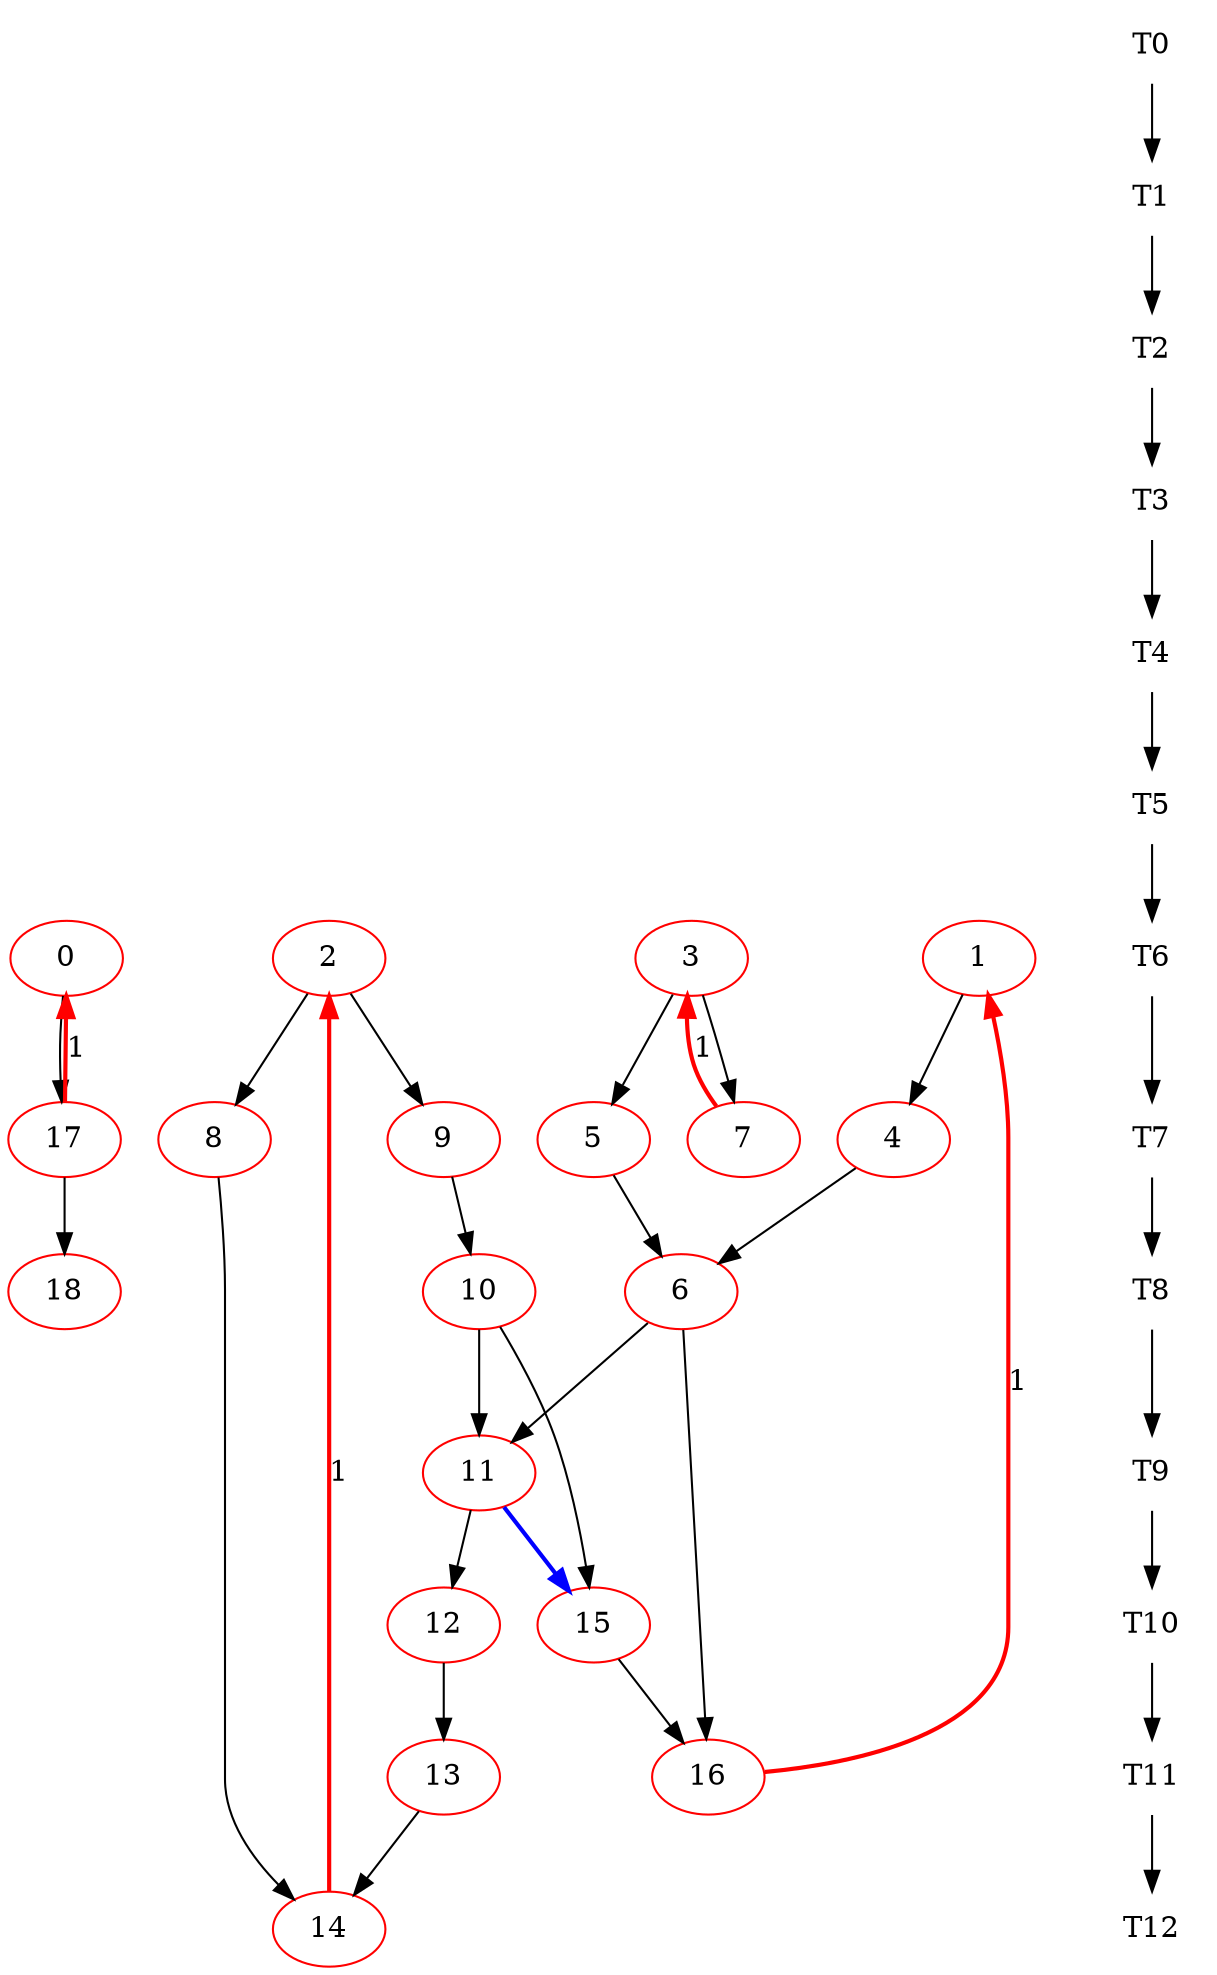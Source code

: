 digraph current { 
{
0 [color=red ];

1 [color=red ];

2 [color=red ];

3 [color=red ];

4 [color=red ];

5 [color=red ];

6 [color=red ];

7 [color=red ];

8 [color=red ];

9 [color=red ];

10 [color=red ];

11 [color=red ];

12 [color=red ];

13 [color=red ];

14 [color=red ];

15 [color=red ];

16 [color=red ];

17 [color=red ];

18 [color=red ];
17 -> 0 [style=bold, color=red, label=1] 
16 -> 1 [style=bold, color=red, label=1] 
14 -> 2 [style=bold, color=red, label=1] 
7 -> 3 [style=bold, color=red, label=1] 
1 -> 4
3 -> 5
5 -> 6
4 -> 6
3 -> 7
2 -> 8
2 -> 9
9 -> 10
6 -> 11
10 -> 11
11 -> 12
12 -> 13
8 -> 14
13 -> 14
11 -> 15 [style=bold, color=blue ]
10 -> 15
6 -> 16
15 -> 16
0 -> 17
17 -> 18

}

{
 node [shape=plaintext]; 
 T0  -> T1 -> T2 -> T3 -> T4 -> T5 -> T6 -> T7 -> T8 -> T9 -> T10 -> T11 -> T12;
}{ rank = source; 
T0;
 }; 
{ rank = same; 

 }; 
{ rank = same; 

 }; 
{ rank = same; 

 }; 
{ rank = same; 

 }; 
{ rank = same; 

 }; 
{ rank = same; 

 }; 
{ rank = same; 
0; 1; 2; 3; T6;
 }; 
{ rank = same; 
4; 5; 7; 8; 9; 17; T7;
 }; 
{ rank = same; 
6; 10; 18; T8;
 }; 
{ rank = same; 
11; T9;
 }; 
{ rank = same; 
12; 15; T10;
 }; 
{ rank = same; 
13; 16; T11;
 }; 
{ rank = same; 
14; T12;
 }; 
{ rank = same; 

 }; 

}